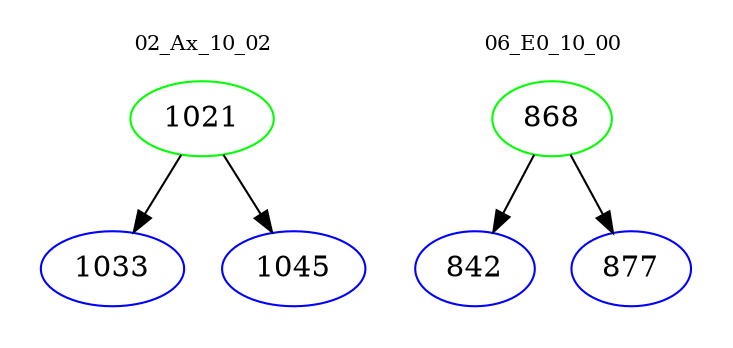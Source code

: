 digraph{
subgraph cluster_0 {
color = white
label = "02_Ax_10_02";
fontsize=10;
T0_1021 [label="1021", color="green"]
T0_1021 -> T0_1033 [color="black"]
T0_1033 [label="1033", color="blue"]
T0_1021 -> T0_1045 [color="black"]
T0_1045 [label="1045", color="blue"]
}
subgraph cluster_1 {
color = white
label = "06_E0_10_00";
fontsize=10;
T1_868 [label="868", color="green"]
T1_868 -> T1_842 [color="black"]
T1_842 [label="842", color="blue"]
T1_868 -> T1_877 [color="black"]
T1_877 [label="877", color="blue"]
}
}
